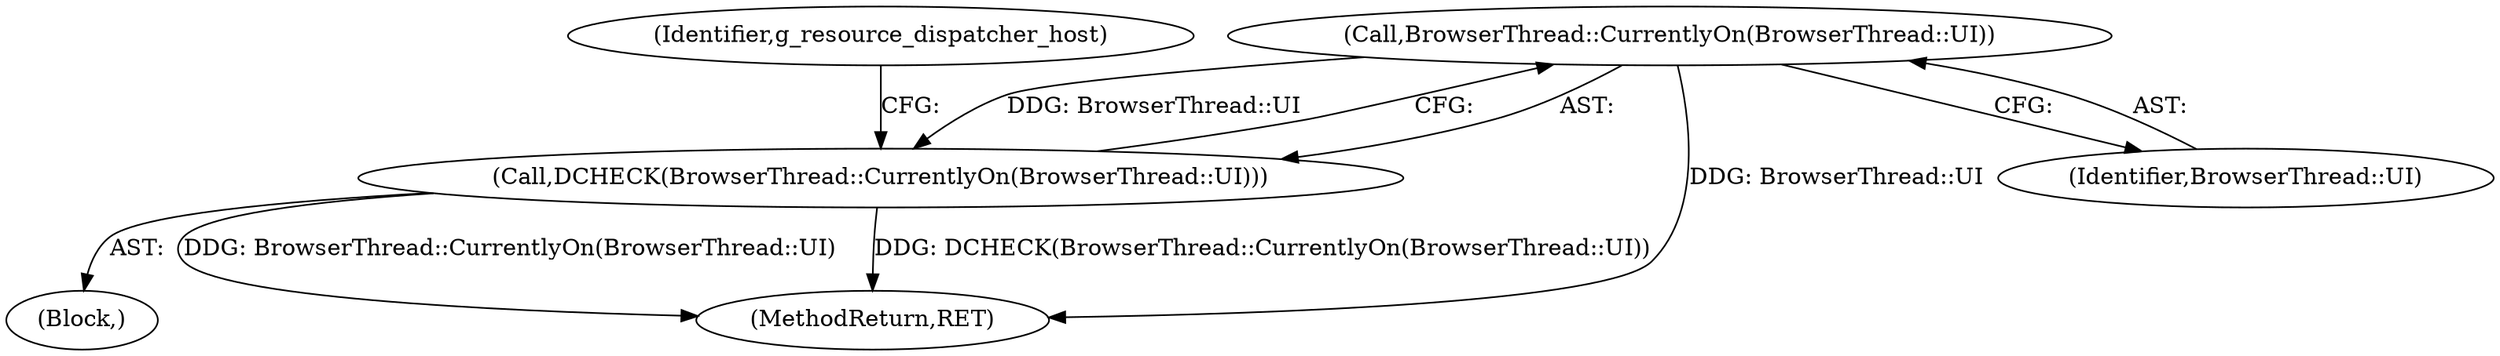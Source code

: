 digraph "0_Chrome_5385c44d9634d00b1cec2abf0fe7290d4205c7b0_2@API" {
"1000103" [label="(Call,BrowserThread::CurrentlyOn(BrowserThread::UI))"];
"1000102" [label="(Call,DCHECK(BrowserThread::CurrentlyOn(BrowserThread::UI)))"];
"1000107" [label="(Identifier,g_resource_dispatcher_host)"];
"1000104" [label="(Identifier,BrowserThread::UI)"];
"1000102" [label="(Call,DCHECK(BrowserThread::CurrentlyOn(BrowserThread::UI)))"];
"1000103" [label="(Call,BrowserThread::CurrentlyOn(BrowserThread::UI))"];
"1000125" [label="(MethodReturn,RET)"];
"1000101" [label="(Block,)"];
"1000103" -> "1000102"  [label="AST: "];
"1000103" -> "1000104"  [label="CFG: "];
"1000104" -> "1000103"  [label="AST: "];
"1000102" -> "1000103"  [label="CFG: "];
"1000103" -> "1000125"  [label="DDG: BrowserThread::UI"];
"1000103" -> "1000102"  [label="DDG: BrowserThread::UI"];
"1000102" -> "1000101"  [label="AST: "];
"1000107" -> "1000102"  [label="CFG: "];
"1000102" -> "1000125"  [label="DDG: BrowserThread::CurrentlyOn(BrowserThread::UI)"];
"1000102" -> "1000125"  [label="DDG: DCHECK(BrowserThread::CurrentlyOn(BrowserThread::UI))"];
}
